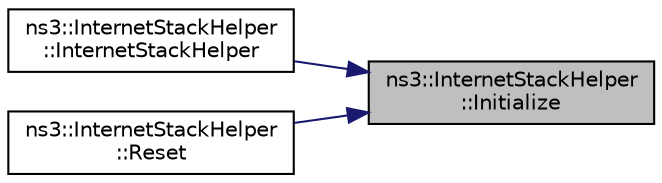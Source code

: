 digraph "ns3::InternetStackHelper::Initialize"
{
 // LATEX_PDF_SIZE
  edge [fontname="Helvetica",fontsize="10",labelfontname="Helvetica",labelfontsize="10"];
  node [fontname="Helvetica",fontsize="10",shape=record];
  rankdir="RL";
  Node1 [label="ns3::InternetStackHelper\l::Initialize",height=0.2,width=0.4,color="black", fillcolor="grey75", style="filled", fontcolor="black",tooltip="Initialize the helper to its default values."];
  Node1 -> Node2 [dir="back",color="midnightblue",fontsize="10",style="solid",fontname="Helvetica"];
  Node2 [label="ns3::InternetStackHelper\l::InternetStackHelper",height=0.2,width=0.4,color="black", fillcolor="white", style="filled",URL="$classns3_1_1_internet_stack_helper.html#aabbcc90f3210ac2a636ba6bb814044a6",tooltip="Create a new InternetStackHelper which uses a mix of static routing and global routing by default."];
  Node1 -> Node3 [dir="back",color="midnightblue",fontsize="10",style="solid",fontname="Helvetica"];
  Node3 [label="ns3::InternetStackHelper\l::Reset",height=0.2,width=0.4,color="black", fillcolor="white", style="filled",URL="$classns3_1_1_internet_stack_helper.html#a2c9c2074c78e3914eb4760fb1e222d49",tooltip="Return helper internal state to that of a newly constructed one."];
}
